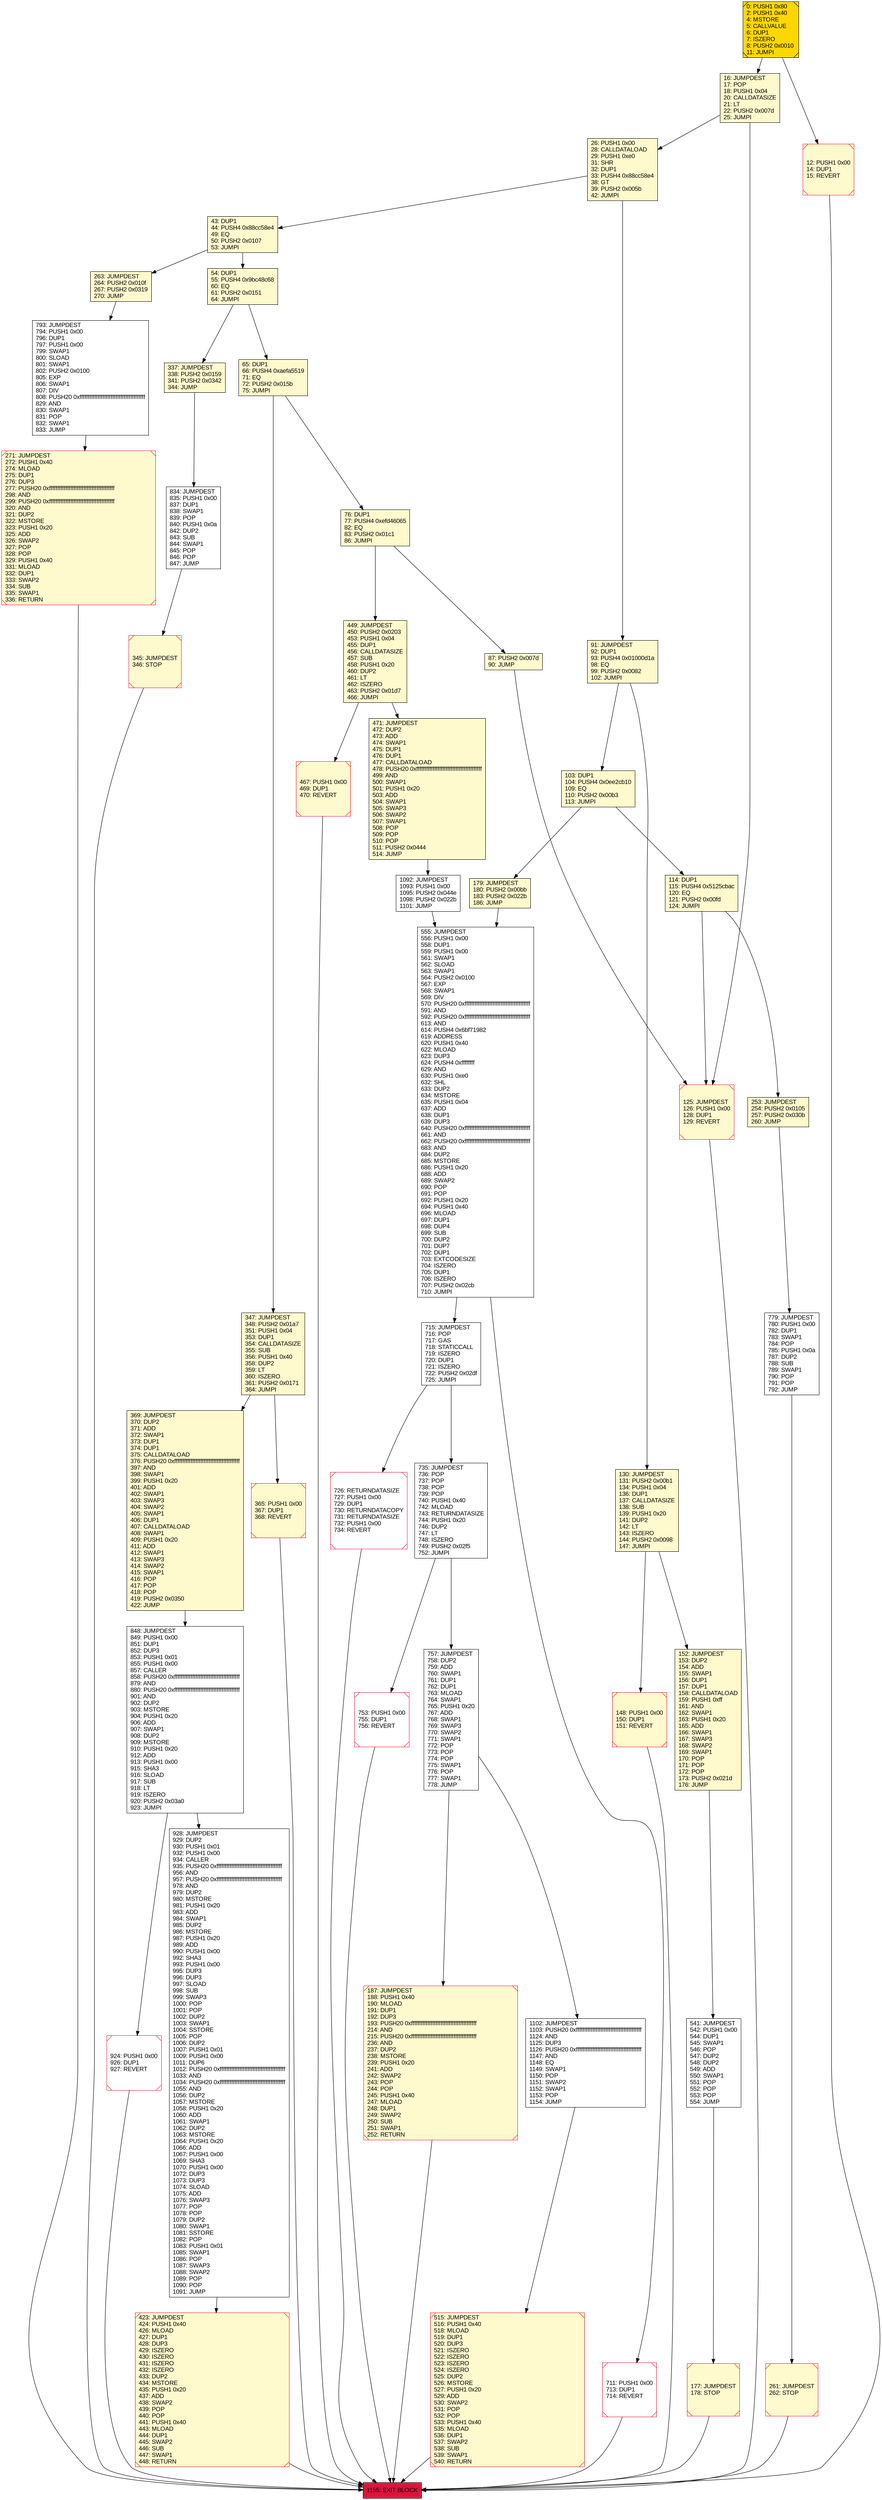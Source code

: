 digraph G {
bgcolor=transparent rankdir=UD;
node [shape=box style=filled color=black fillcolor=white fontname=arial fontcolor=black];
1155 [label="1155: EXIT BLOCK\l" fillcolor=crimson ];
76 [label="76: DUP1\l77: PUSH4 0xefd46065\l82: EQ\l83: PUSH2 0x01c1\l86: JUMPI\l" fillcolor=lemonchiffon ];
87 [label="87: PUSH2 0x007d\l90: JUMP\l" fillcolor=lemonchiffon ];
369 [label="369: JUMPDEST\l370: DUP2\l371: ADD\l372: SWAP1\l373: DUP1\l374: DUP1\l375: CALLDATALOAD\l376: PUSH20 0xffffffffffffffffffffffffffffffffffffffff\l397: AND\l398: SWAP1\l399: PUSH1 0x20\l401: ADD\l402: SWAP1\l403: SWAP3\l404: SWAP2\l405: SWAP1\l406: DUP1\l407: CALLDATALOAD\l408: SWAP1\l409: PUSH1 0x20\l411: ADD\l412: SWAP1\l413: SWAP3\l414: SWAP2\l415: SWAP1\l416: POP\l417: POP\l418: POP\l419: PUSH2 0x0350\l422: JUMP\l" fillcolor=lemonchiffon ];
263 [label="263: JUMPDEST\l264: PUSH2 0x010f\l267: PUSH2 0x0319\l270: JUMP\l" fillcolor=lemonchiffon ];
793 [label="793: JUMPDEST\l794: PUSH1 0x00\l796: DUP1\l797: PUSH1 0x00\l799: SWAP1\l800: SLOAD\l801: SWAP1\l802: PUSH2 0x0100\l805: EXP\l806: SWAP1\l807: DIV\l808: PUSH20 0xffffffffffffffffffffffffffffffffffffffff\l829: AND\l830: SWAP1\l831: POP\l832: SWAP1\l833: JUMP\l" ];
757 [label="757: JUMPDEST\l758: DUP2\l759: ADD\l760: SWAP1\l761: DUP1\l762: DUP1\l763: MLOAD\l764: SWAP1\l765: PUSH1 0x20\l767: ADD\l768: SWAP1\l769: SWAP3\l770: SWAP2\l771: SWAP1\l772: POP\l773: POP\l774: POP\l775: SWAP1\l776: POP\l777: SWAP1\l778: JUMP\l" ];
261 [label="261: JUMPDEST\l262: STOP\l" fillcolor=lemonchiffon shape=Msquare color=crimson ];
347 [label="347: JUMPDEST\l348: PUSH2 0x01a7\l351: PUSH1 0x04\l353: DUP1\l354: CALLDATASIZE\l355: SUB\l356: PUSH1 0x40\l358: DUP2\l359: LT\l360: ISZERO\l361: PUSH2 0x0171\l364: JUMPI\l" fillcolor=lemonchiffon ];
928 [label="928: JUMPDEST\l929: DUP2\l930: PUSH1 0x01\l932: PUSH1 0x00\l934: CALLER\l935: PUSH20 0xffffffffffffffffffffffffffffffffffffffff\l956: AND\l957: PUSH20 0xffffffffffffffffffffffffffffffffffffffff\l978: AND\l979: DUP2\l980: MSTORE\l981: PUSH1 0x20\l983: ADD\l984: SWAP1\l985: DUP2\l986: MSTORE\l987: PUSH1 0x20\l989: ADD\l990: PUSH1 0x00\l992: SHA3\l993: PUSH1 0x00\l995: DUP3\l996: DUP3\l997: SLOAD\l998: SUB\l999: SWAP3\l1000: POP\l1001: POP\l1002: DUP2\l1003: SWAP1\l1004: SSTORE\l1005: POP\l1006: DUP2\l1007: PUSH1 0x01\l1009: PUSH1 0x00\l1011: DUP6\l1012: PUSH20 0xffffffffffffffffffffffffffffffffffffffff\l1033: AND\l1034: PUSH20 0xffffffffffffffffffffffffffffffffffffffff\l1055: AND\l1056: DUP2\l1057: MSTORE\l1058: PUSH1 0x20\l1060: ADD\l1061: SWAP1\l1062: DUP2\l1063: MSTORE\l1064: PUSH1 0x20\l1066: ADD\l1067: PUSH1 0x00\l1069: SHA3\l1070: PUSH1 0x00\l1072: DUP3\l1073: DUP3\l1074: SLOAD\l1075: ADD\l1076: SWAP3\l1077: POP\l1078: POP\l1079: DUP2\l1080: SWAP1\l1081: SSTORE\l1082: POP\l1083: PUSH1 0x01\l1085: SWAP1\l1086: POP\l1087: SWAP3\l1088: SWAP2\l1089: POP\l1090: POP\l1091: JUMP\l" ];
103 [label="103: DUP1\l104: PUSH4 0x0ee2cb10\l109: EQ\l110: PUSH2 0x00b3\l113: JUMPI\l" fillcolor=lemonchiffon ];
0 [label="0: PUSH1 0x80\l2: PUSH1 0x40\l4: MSTORE\l5: CALLVALUE\l6: DUP1\l7: ISZERO\l8: PUSH2 0x0010\l11: JUMPI\l" fillcolor=lemonchiffon shape=Msquare fillcolor=gold ];
848 [label="848: JUMPDEST\l849: PUSH1 0x00\l851: DUP1\l852: DUP3\l853: PUSH1 0x01\l855: PUSH1 0x00\l857: CALLER\l858: PUSH20 0xffffffffffffffffffffffffffffffffffffffff\l879: AND\l880: PUSH20 0xffffffffffffffffffffffffffffffffffffffff\l901: AND\l902: DUP2\l903: MSTORE\l904: PUSH1 0x20\l906: ADD\l907: SWAP1\l908: DUP2\l909: MSTORE\l910: PUSH1 0x20\l912: ADD\l913: PUSH1 0x00\l915: SHA3\l916: SLOAD\l917: SUB\l918: LT\l919: ISZERO\l920: PUSH2 0x03a0\l923: JUMPI\l" ];
1102 [label="1102: JUMPDEST\l1103: PUSH20 0xffffffffffffffffffffffffffffffffffffffff\l1124: AND\l1125: DUP3\l1126: PUSH20 0xffffffffffffffffffffffffffffffffffffffff\l1147: AND\l1148: EQ\l1149: SWAP1\l1150: POP\l1151: SWAP2\l1152: SWAP1\l1153: POP\l1154: JUMP\l" ];
423 [label="423: JUMPDEST\l424: PUSH1 0x40\l426: MLOAD\l427: DUP1\l428: DUP3\l429: ISZERO\l430: ISZERO\l431: ISZERO\l432: ISZERO\l433: DUP2\l434: MSTORE\l435: PUSH1 0x20\l437: ADD\l438: SWAP2\l439: POP\l440: POP\l441: PUSH1 0x40\l443: MLOAD\l444: DUP1\l445: SWAP2\l446: SUB\l447: SWAP1\l448: RETURN\l" fillcolor=lemonchiffon shape=Msquare color=crimson ];
152 [label="152: JUMPDEST\l153: DUP2\l154: ADD\l155: SWAP1\l156: DUP1\l157: DUP1\l158: CALLDATALOAD\l159: PUSH1 0xff\l161: AND\l162: SWAP1\l163: PUSH1 0x20\l165: ADD\l166: SWAP1\l167: SWAP3\l168: SWAP2\l169: SWAP1\l170: POP\l171: POP\l172: POP\l173: PUSH2 0x021d\l176: JUMP\l" fillcolor=lemonchiffon ];
130 [label="130: JUMPDEST\l131: PUSH2 0x00b1\l134: PUSH1 0x04\l136: DUP1\l137: CALLDATASIZE\l138: SUB\l139: PUSH1 0x20\l141: DUP2\l142: LT\l143: ISZERO\l144: PUSH2 0x0098\l147: JUMPI\l" fillcolor=lemonchiffon ];
779 [label="779: JUMPDEST\l780: PUSH1 0x00\l782: DUP1\l783: SWAP1\l784: POP\l785: PUSH1 0x0a\l787: DUP2\l788: SUB\l789: SWAP1\l790: POP\l791: POP\l792: JUMP\l" ];
16 [label="16: JUMPDEST\l17: POP\l18: PUSH1 0x04\l20: CALLDATASIZE\l21: LT\l22: PUSH2 0x007d\l25: JUMPI\l" fillcolor=lemonchiffon ];
177 [label="177: JUMPDEST\l178: STOP\l" fillcolor=lemonchiffon shape=Msquare color=crimson ];
54 [label="54: DUP1\l55: PUSH4 0x9bc48c68\l60: EQ\l61: PUSH2 0x0151\l64: JUMPI\l" fillcolor=lemonchiffon ];
65 [label="65: DUP1\l66: PUSH4 0xaefa5519\l71: EQ\l72: PUSH2 0x015b\l75: JUMPI\l" fillcolor=lemonchiffon ];
43 [label="43: DUP1\l44: PUSH4 0x88cc58e4\l49: EQ\l50: PUSH2 0x0107\l53: JUMPI\l" fillcolor=lemonchiffon ];
12 [label="12: PUSH1 0x00\l14: DUP1\l15: REVERT\l" fillcolor=lemonchiffon shape=Msquare color=crimson ];
26 [label="26: PUSH1 0x00\l28: CALLDATALOAD\l29: PUSH1 0xe0\l31: SHR\l32: DUP1\l33: PUSH4 0x88cc58e4\l38: GT\l39: PUSH2 0x005b\l42: JUMPI\l" fillcolor=lemonchiffon ];
735 [label="735: JUMPDEST\l736: POP\l737: POP\l738: POP\l739: POP\l740: PUSH1 0x40\l742: MLOAD\l743: RETURNDATASIZE\l744: PUSH1 0x20\l746: DUP2\l747: LT\l748: ISZERO\l749: PUSH2 0x02f5\l752: JUMPI\l" ];
471 [label="471: JUMPDEST\l472: DUP2\l473: ADD\l474: SWAP1\l475: DUP1\l476: DUP1\l477: CALLDATALOAD\l478: PUSH20 0xffffffffffffffffffffffffffffffffffffffff\l499: AND\l500: SWAP1\l501: PUSH1 0x20\l503: ADD\l504: SWAP1\l505: SWAP3\l506: SWAP2\l507: SWAP1\l508: POP\l509: POP\l510: POP\l511: PUSH2 0x0444\l514: JUMP\l" fillcolor=lemonchiffon ];
148 [label="148: PUSH1 0x00\l150: DUP1\l151: REVERT\l" fillcolor=lemonchiffon shape=Msquare color=crimson ];
1092 [label="1092: JUMPDEST\l1093: PUSH1 0x00\l1095: PUSH2 0x044e\l1098: PUSH2 0x022b\l1101: JUMP\l" ];
924 [label="924: PUSH1 0x00\l926: DUP1\l927: REVERT\l" shape=Msquare color=crimson ];
515 [label="515: JUMPDEST\l516: PUSH1 0x40\l518: MLOAD\l519: DUP1\l520: DUP3\l521: ISZERO\l522: ISZERO\l523: ISZERO\l524: ISZERO\l525: DUP2\l526: MSTORE\l527: PUSH1 0x20\l529: ADD\l530: SWAP2\l531: POP\l532: POP\l533: PUSH1 0x40\l535: MLOAD\l536: DUP1\l537: SWAP2\l538: SUB\l539: SWAP1\l540: RETURN\l" fillcolor=lemonchiffon shape=Msquare color=crimson ];
179 [label="179: JUMPDEST\l180: PUSH2 0x00bb\l183: PUSH2 0x022b\l186: JUMP\l" fillcolor=lemonchiffon ];
365 [label="365: PUSH1 0x00\l367: DUP1\l368: REVERT\l" fillcolor=lemonchiffon shape=Msquare color=crimson ];
345 [label="345: JUMPDEST\l346: STOP\l" fillcolor=lemonchiffon shape=Msquare color=crimson ];
726 [label="726: RETURNDATASIZE\l727: PUSH1 0x00\l729: DUP1\l730: RETURNDATACOPY\l731: RETURNDATASIZE\l732: PUSH1 0x00\l734: REVERT\l" shape=Msquare color=crimson ];
541 [label="541: JUMPDEST\l542: PUSH1 0x00\l544: DUP1\l545: SWAP1\l546: POP\l547: DUP2\l548: DUP2\l549: ADD\l550: SWAP1\l551: POP\l552: POP\l553: POP\l554: JUMP\l" ];
753 [label="753: PUSH1 0x00\l755: DUP1\l756: REVERT\l" shape=Msquare color=crimson ];
253 [label="253: JUMPDEST\l254: PUSH2 0x0105\l257: PUSH2 0x030b\l260: JUMP\l" fillcolor=lemonchiffon ];
91 [label="91: JUMPDEST\l92: DUP1\l93: PUSH4 0x01000d1a\l98: EQ\l99: PUSH2 0x0082\l102: JUMPI\l" fillcolor=lemonchiffon ];
449 [label="449: JUMPDEST\l450: PUSH2 0x0203\l453: PUSH1 0x04\l455: DUP1\l456: CALLDATASIZE\l457: SUB\l458: PUSH1 0x20\l460: DUP2\l461: LT\l462: ISZERO\l463: PUSH2 0x01d7\l466: JUMPI\l" fillcolor=lemonchiffon ];
271 [label="271: JUMPDEST\l272: PUSH1 0x40\l274: MLOAD\l275: DUP1\l276: DUP3\l277: PUSH20 0xffffffffffffffffffffffffffffffffffffffff\l298: AND\l299: PUSH20 0xffffffffffffffffffffffffffffffffffffffff\l320: AND\l321: DUP2\l322: MSTORE\l323: PUSH1 0x20\l325: ADD\l326: SWAP2\l327: POP\l328: POP\l329: PUSH1 0x40\l331: MLOAD\l332: DUP1\l333: SWAP2\l334: SUB\l335: SWAP1\l336: RETURN\l" fillcolor=lemonchiffon shape=Msquare color=crimson ];
555 [label="555: JUMPDEST\l556: PUSH1 0x00\l558: DUP1\l559: PUSH1 0x00\l561: SWAP1\l562: SLOAD\l563: SWAP1\l564: PUSH2 0x0100\l567: EXP\l568: SWAP1\l569: DIV\l570: PUSH20 0xffffffffffffffffffffffffffffffffffffffff\l591: AND\l592: PUSH20 0xffffffffffffffffffffffffffffffffffffffff\l613: AND\l614: PUSH4 0x6bf71982\l619: ADDRESS\l620: PUSH1 0x40\l622: MLOAD\l623: DUP3\l624: PUSH4 0xffffffff\l629: AND\l630: PUSH1 0xe0\l632: SHL\l633: DUP2\l634: MSTORE\l635: PUSH1 0x04\l637: ADD\l638: DUP1\l639: DUP3\l640: PUSH20 0xffffffffffffffffffffffffffffffffffffffff\l661: AND\l662: PUSH20 0xffffffffffffffffffffffffffffffffffffffff\l683: AND\l684: DUP2\l685: MSTORE\l686: PUSH1 0x20\l688: ADD\l689: SWAP2\l690: POP\l691: POP\l692: PUSH1 0x20\l694: PUSH1 0x40\l696: MLOAD\l697: DUP1\l698: DUP4\l699: SUB\l700: DUP2\l701: DUP7\l702: DUP1\l703: EXTCODESIZE\l704: ISZERO\l705: DUP1\l706: ISZERO\l707: PUSH2 0x02cb\l710: JUMPI\l" ];
715 [label="715: JUMPDEST\l716: POP\l717: GAS\l718: STATICCALL\l719: ISZERO\l720: DUP1\l721: ISZERO\l722: PUSH2 0x02df\l725: JUMPI\l" ];
711 [label="711: PUSH1 0x00\l713: DUP1\l714: REVERT\l" shape=Msquare color=crimson ];
187 [label="187: JUMPDEST\l188: PUSH1 0x40\l190: MLOAD\l191: DUP1\l192: DUP3\l193: PUSH20 0xffffffffffffffffffffffffffffffffffffffff\l214: AND\l215: PUSH20 0xffffffffffffffffffffffffffffffffffffffff\l236: AND\l237: DUP2\l238: MSTORE\l239: PUSH1 0x20\l241: ADD\l242: SWAP2\l243: POP\l244: POP\l245: PUSH1 0x40\l247: MLOAD\l248: DUP1\l249: SWAP2\l250: SUB\l251: SWAP1\l252: RETURN\l" fillcolor=lemonchiffon shape=Msquare color=crimson ];
834 [label="834: JUMPDEST\l835: PUSH1 0x00\l837: DUP1\l838: SWAP1\l839: POP\l840: PUSH1 0x0a\l842: DUP2\l843: SUB\l844: SWAP1\l845: POP\l846: POP\l847: JUMP\l" ];
337 [label="337: JUMPDEST\l338: PUSH2 0x0159\l341: PUSH2 0x0342\l344: JUMP\l" fillcolor=lemonchiffon ];
467 [label="467: PUSH1 0x00\l469: DUP1\l470: REVERT\l" fillcolor=lemonchiffon shape=Msquare color=crimson ];
114 [label="114: DUP1\l115: PUSH4 0x5125cbac\l120: EQ\l121: PUSH2 0x00fd\l124: JUMPI\l" fillcolor=lemonchiffon ];
125 [label="125: JUMPDEST\l126: PUSH1 0x00\l128: DUP1\l129: REVERT\l" fillcolor=lemonchiffon shape=Msquare color=crimson ];
263 -> 793;
471 -> 1092;
76 -> 87;
26 -> 43;
337 -> 834;
43 -> 54;
16 -> 26;
848 -> 928;
54 -> 65;
114 -> 125;
928 -> 423;
369 -> 848;
261 -> 1155;
130 -> 148;
757 -> 1102;
423 -> 1155;
347 -> 369;
179 -> 555;
834 -> 345;
848 -> 924;
1102 -> 515;
114 -> 253;
177 -> 1155;
43 -> 263;
449 -> 467;
65 -> 76;
12 -> 1155;
715 -> 726;
779 -> 261;
0 -> 12;
148 -> 1155;
555 -> 711;
0 -> 16;
65 -> 347;
130 -> 152;
515 -> 1155;
555 -> 715;
735 -> 757;
924 -> 1155;
54 -> 337;
91 -> 103;
345 -> 1155;
726 -> 1155;
365 -> 1155;
76 -> 449;
793 -> 271;
152 -> 541;
715 -> 735;
753 -> 1155;
16 -> 125;
103 -> 179;
271 -> 1155;
347 -> 365;
735 -> 753;
449 -> 471;
711 -> 1155;
757 -> 187;
541 -> 177;
187 -> 1155;
1092 -> 555;
103 -> 114;
253 -> 779;
467 -> 1155;
91 -> 130;
125 -> 1155;
26 -> 91;
87 -> 125;
}